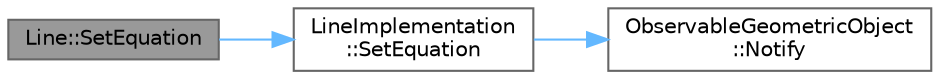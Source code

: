 digraph "Line::SetEquation"
{
 // LATEX_PDF_SIZE
  bgcolor="transparent";
  edge [fontname=Helvetica,fontsize=10,labelfontname=Helvetica,labelfontsize=10];
  node [fontname=Helvetica,fontsize=10,shape=box,height=0.2,width=0.9];
  rankdir="LR";
  Node1 [label="Line::SetEquation",height=0.2,width=0.4,color="gray40", fillcolor="grey60", style="filled", fontcolor="black",tooltip="Set new equation of line."];
  Node1 -> Node2 [color="steelblue1",style="solid"];
  Node2 [label="LineImplementation\l::SetEquation",height=0.2,width=0.4,color="grey40", fillcolor="white", style="filled",URL="$class_line_implementation.html#a2a2a56c63abb7ff6b1ebeb2c196d4fcc",tooltip="Sets new equation of line."];
  Node2 -> Node3 [color="steelblue1",style="solid"];
  Node3 [label="ObservableGeometricObject\l::Notify",height=0.2,width=0.4,color="grey40", fillcolor="white", style="filled",URL="$class_observable_geometric_object.html#a15d865c4eb09e61691db40d1ff103f13",tooltip="Notify all subscribed observers that object was moved."];
}
